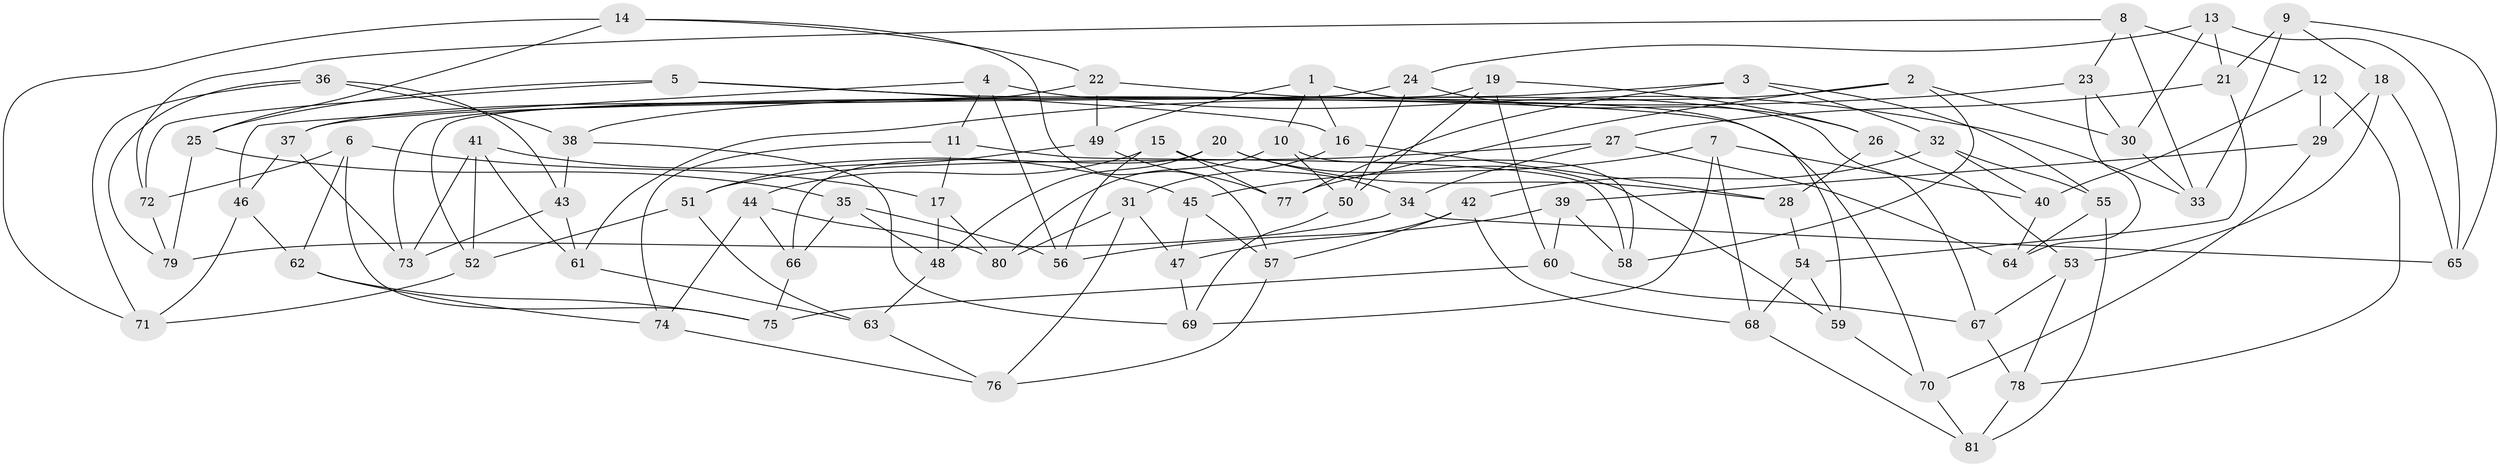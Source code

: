 // coarse degree distribution, {6: 0.44642857142857145, 4: 0.5535714285714286}
// Generated by graph-tools (version 1.1) at 2025/24/03/03/25 07:24:22]
// undirected, 81 vertices, 162 edges
graph export_dot {
graph [start="1"]
  node [color=gray90,style=filled];
  1;
  2;
  3;
  4;
  5;
  6;
  7;
  8;
  9;
  10;
  11;
  12;
  13;
  14;
  15;
  16;
  17;
  18;
  19;
  20;
  21;
  22;
  23;
  24;
  25;
  26;
  27;
  28;
  29;
  30;
  31;
  32;
  33;
  34;
  35;
  36;
  37;
  38;
  39;
  40;
  41;
  42;
  43;
  44;
  45;
  46;
  47;
  48;
  49;
  50;
  51;
  52;
  53;
  54;
  55;
  56;
  57;
  58;
  59;
  60;
  61;
  62;
  63;
  64;
  65;
  66;
  67;
  68;
  69;
  70;
  71;
  72;
  73;
  74;
  75;
  76;
  77;
  78;
  79;
  80;
  81;
  1 -- 10;
  1 -- 59;
  1 -- 16;
  1 -- 49;
  2 -- 58;
  2 -- 38;
  2 -- 77;
  2 -- 30;
  3 -- 55;
  3 -- 32;
  3 -- 37;
  3 -- 77;
  4 -- 11;
  4 -- 46;
  4 -- 33;
  4 -- 56;
  5 -- 72;
  5 -- 25;
  5 -- 16;
  5 -- 70;
  6 -- 17;
  6 -- 62;
  6 -- 72;
  6 -- 75;
  7 -- 40;
  7 -- 45;
  7 -- 68;
  7 -- 69;
  8 -- 12;
  8 -- 23;
  8 -- 72;
  8 -- 33;
  9 -- 33;
  9 -- 65;
  9 -- 18;
  9 -- 21;
  10 -- 50;
  10 -- 58;
  10 -- 80;
  11 -- 58;
  11 -- 74;
  11 -- 17;
  12 -- 40;
  12 -- 29;
  12 -- 78;
  13 -- 24;
  13 -- 65;
  13 -- 30;
  13 -- 21;
  14 -- 22;
  14 -- 71;
  14 -- 25;
  14 -- 57;
  15 -- 77;
  15 -- 56;
  15 -- 34;
  15 -- 44;
  16 -- 31;
  16 -- 28;
  17 -- 80;
  17 -- 48;
  18 -- 29;
  18 -- 53;
  18 -- 65;
  19 -- 52;
  19 -- 60;
  19 -- 50;
  19 -- 26;
  20 -- 66;
  20 -- 59;
  20 -- 28;
  20 -- 48;
  21 -- 54;
  21 -- 27;
  22 -- 67;
  22 -- 49;
  22 -- 37;
  23 -- 61;
  23 -- 30;
  23 -- 64;
  24 -- 73;
  24 -- 50;
  24 -- 26;
  25 -- 79;
  25 -- 35;
  26 -- 53;
  26 -- 28;
  27 -- 51;
  27 -- 34;
  27 -- 64;
  28 -- 54;
  29 -- 39;
  29 -- 70;
  30 -- 33;
  31 -- 80;
  31 -- 76;
  31 -- 47;
  32 -- 42;
  32 -- 40;
  32 -- 55;
  34 -- 79;
  34 -- 65;
  35 -- 66;
  35 -- 56;
  35 -- 48;
  36 -- 38;
  36 -- 71;
  36 -- 43;
  36 -- 79;
  37 -- 46;
  37 -- 73;
  38 -- 43;
  38 -- 69;
  39 -- 56;
  39 -- 58;
  39 -- 60;
  40 -- 64;
  41 -- 61;
  41 -- 52;
  41 -- 73;
  41 -- 45;
  42 -- 57;
  42 -- 47;
  42 -- 68;
  43 -- 61;
  43 -- 73;
  44 -- 66;
  44 -- 80;
  44 -- 74;
  45 -- 57;
  45 -- 47;
  46 -- 71;
  46 -- 62;
  47 -- 69;
  48 -- 63;
  49 -- 51;
  49 -- 77;
  50 -- 69;
  51 -- 63;
  51 -- 52;
  52 -- 71;
  53 -- 67;
  53 -- 78;
  54 -- 59;
  54 -- 68;
  55 -- 81;
  55 -- 64;
  57 -- 76;
  59 -- 70;
  60 -- 75;
  60 -- 67;
  61 -- 63;
  62 -- 74;
  62 -- 75;
  63 -- 76;
  66 -- 75;
  67 -- 78;
  68 -- 81;
  70 -- 81;
  72 -- 79;
  74 -- 76;
  78 -- 81;
}
